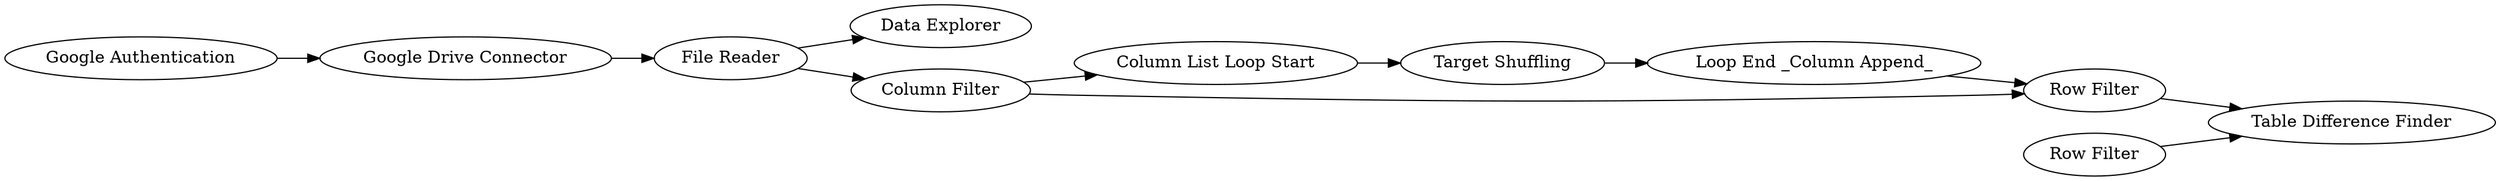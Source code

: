 digraph {
	"4430739209797595401_9" [label="Table Difference Finder"]
	"-5278368393318363980_3" [label="Column List Loop Start"]
	"8530272128155444271_15" [label="Google Authentication"]
	"-5278368393318363980_5" [label="Loop End _Column Append_"]
	"8530272128155444271_13" [label="Google Drive Connector"]
	"5261816421904793589_10" [label="Data Explorer"]
	"8530272128155444271_1" [label="File Reader"]
	"4430739209797595401_8" [label="Row Filter"]
	"4430739209797595401_7" [label="Row Filter"]
	"5261816421904793589_2" [label="Column Filter"]
	"-5278368393318363980_4" [label="Target Shuffling"]
	"4430739209797595401_7" -> "4430739209797595401_9"
	"-5278368393318363980_3" -> "-5278368393318363980_4"
	"4430739209797595401_8" -> "4430739209797595401_9"
	"8530272128155444271_1" -> "5261816421904793589_2"
	"5261816421904793589_2" -> "4430739209797595401_8"
	"5261816421904793589_2" -> "-5278368393318363980_3"
	"8530272128155444271_13" -> "8530272128155444271_1"
	"-5278368393318363980_5" -> "4430739209797595401_8"
	"8530272128155444271_15" -> "8530272128155444271_13"
	"-5278368393318363980_4" -> "-5278368393318363980_5"
	"8530272128155444271_1" -> "5261816421904793589_10"
	rankdir=LR
}
